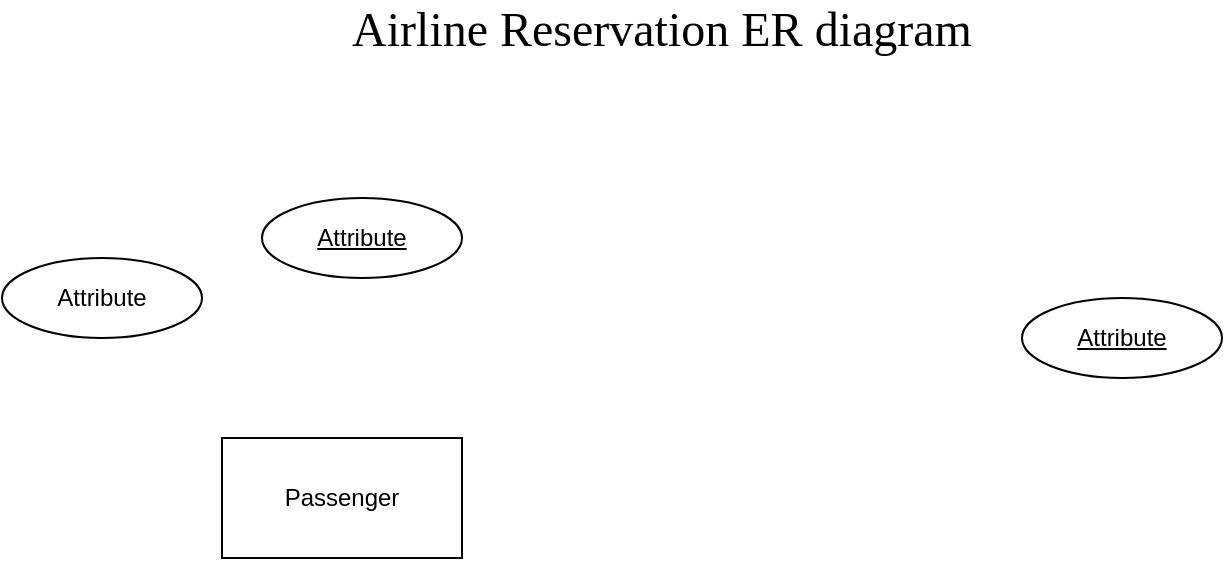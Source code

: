 <mxfile version="21.1.2" type="github">
  <diagram name="Page-1" id="zZewco96g88wtQCTiWM7">
    <mxGraphModel dx="1050" dy="523" grid="1" gridSize="10" guides="1" tooltips="1" connect="1" arrows="1" fold="1" page="1" pageScale="1" pageWidth="850" pageHeight="1100" math="0" shadow="0">
      <root>
        <mxCell id="0" />
        <mxCell id="1" parent="0" />
        <mxCell id="6-gSjD5hY4xRekWxIjLO-1" value="&lt;font face=&quot;Times New Roman&quot; style=&quot;font-size: 24px;&quot;&gt;Airline Reservation ER diagram&lt;/font&gt;" style="text;html=1;strokeColor=none;fillColor=none;align=center;verticalAlign=middle;whiteSpace=wrap;rounded=0;" vertex="1" parent="1">
          <mxGeometry x="300" y="51" width="340" height="30" as="geometry" />
        </mxCell>
        <mxCell id="6-gSjD5hY4xRekWxIjLO-2" value="Passenger" style="rounded=0;whiteSpace=wrap;html=1;" vertex="1" parent="1">
          <mxGeometry x="250" y="270" width="120" height="60" as="geometry" />
        </mxCell>
        <mxCell id="6-gSjD5hY4xRekWxIjLO-3" value="Attribute" style="ellipse;whiteSpace=wrap;html=1;align=center;fontStyle=4;" vertex="1" parent="1">
          <mxGeometry x="650" y="200" width="100" height="40" as="geometry" />
        </mxCell>
        <mxCell id="6-gSjD5hY4xRekWxIjLO-4" value="Attribute" style="ellipse;whiteSpace=wrap;html=1;align=center;" vertex="1" parent="1">
          <mxGeometry x="140" y="180" width="100" height="40" as="geometry" />
        </mxCell>
        <mxCell id="6-gSjD5hY4xRekWxIjLO-5" value="Attribute" style="ellipse;whiteSpace=wrap;html=1;align=center;fontStyle=4;" vertex="1" parent="1">
          <mxGeometry x="270" y="150" width="100" height="40" as="geometry" />
        </mxCell>
      </root>
    </mxGraphModel>
  </diagram>
</mxfile>
